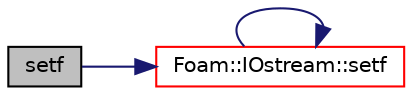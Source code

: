 digraph "setf"
{
  bgcolor="transparent";
  edge [fontname="Helvetica",fontsize="10",labelfontname="Helvetica",labelfontsize="10"];
  node [fontname="Helvetica",fontsize="10",shape=record];
  rankdir="LR";
  Node1 [label="setf",height=0.2,width=0.4,color="black", fillcolor="grey75", style="filled" fontcolor="black"];
  Node1 -> Node2 [color="midnightblue",fontsize="10",style="solid",fontname="Helvetica"];
  Node2 [label="Foam::IOstream::setf",height=0.2,width=0.4,color="red",URL="$classFoam_1_1IOstream.html#a7496d7abe05bdd8cffe2be14798ac34f",tooltip="Set flags of stream. "];
  Node2 -> Node2 [color="midnightblue",fontsize="10",style="solid",fontname="Helvetica"];
}
